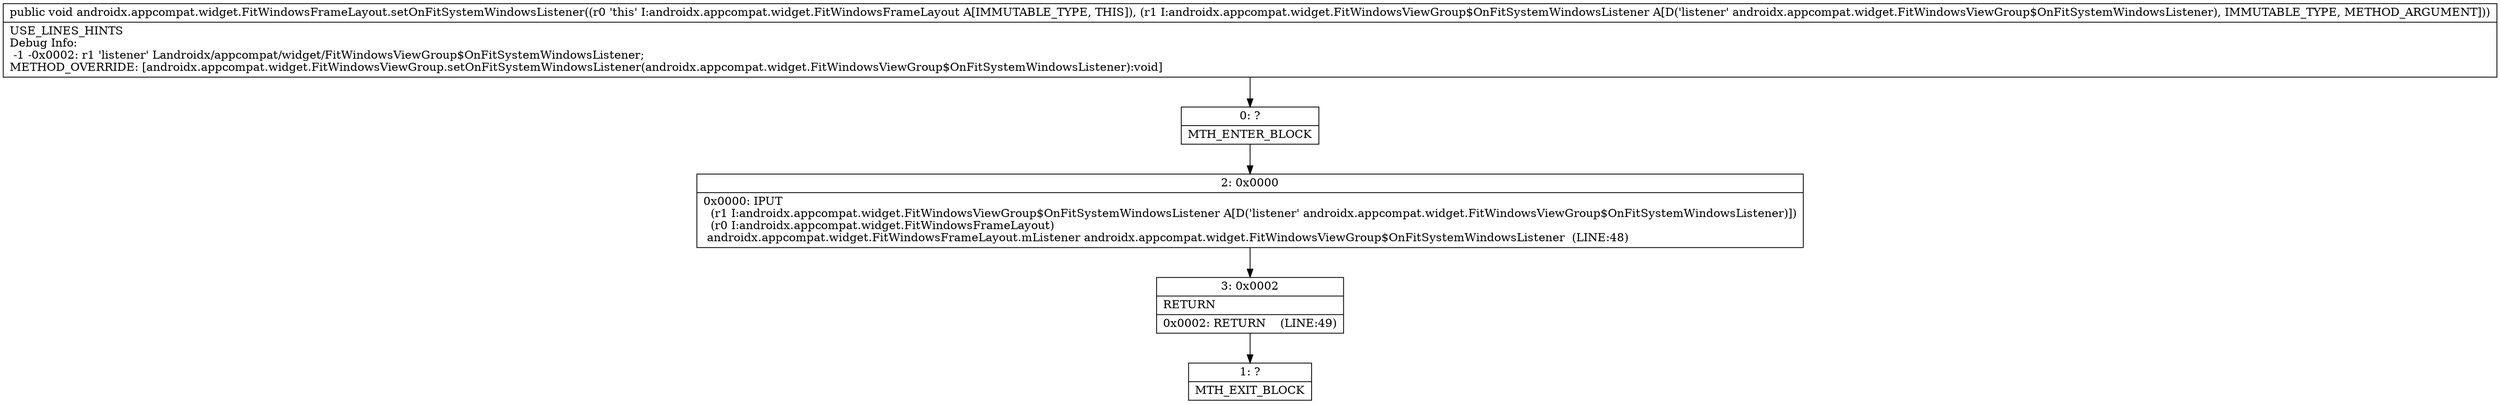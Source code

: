 digraph "CFG forandroidx.appcompat.widget.FitWindowsFrameLayout.setOnFitSystemWindowsListener(Landroidx\/appcompat\/widget\/FitWindowsViewGroup$OnFitSystemWindowsListener;)V" {
Node_0 [shape=record,label="{0\:\ ?|MTH_ENTER_BLOCK\l}"];
Node_2 [shape=record,label="{2\:\ 0x0000|0x0000: IPUT  \l  (r1 I:androidx.appcompat.widget.FitWindowsViewGroup$OnFitSystemWindowsListener A[D('listener' androidx.appcompat.widget.FitWindowsViewGroup$OnFitSystemWindowsListener)])\l  (r0 I:androidx.appcompat.widget.FitWindowsFrameLayout)\l androidx.appcompat.widget.FitWindowsFrameLayout.mListener androidx.appcompat.widget.FitWindowsViewGroup$OnFitSystemWindowsListener  (LINE:48)\l}"];
Node_3 [shape=record,label="{3\:\ 0x0002|RETURN\l|0x0002: RETURN    (LINE:49)\l}"];
Node_1 [shape=record,label="{1\:\ ?|MTH_EXIT_BLOCK\l}"];
MethodNode[shape=record,label="{public void androidx.appcompat.widget.FitWindowsFrameLayout.setOnFitSystemWindowsListener((r0 'this' I:androidx.appcompat.widget.FitWindowsFrameLayout A[IMMUTABLE_TYPE, THIS]), (r1 I:androidx.appcompat.widget.FitWindowsViewGroup$OnFitSystemWindowsListener A[D('listener' androidx.appcompat.widget.FitWindowsViewGroup$OnFitSystemWindowsListener), IMMUTABLE_TYPE, METHOD_ARGUMENT]))  | USE_LINES_HINTS\lDebug Info:\l  \-1 \-0x0002: r1 'listener' Landroidx\/appcompat\/widget\/FitWindowsViewGroup$OnFitSystemWindowsListener;\lMETHOD_OVERRIDE: [androidx.appcompat.widget.FitWindowsViewGroup.setOnFitSystemWindowsListener(androidx.appcompat.widget.FitWindowsViewGroup$OnFitSystemWindowsListener):void]\l}"];
MethodNode -> Node_0;Node_0 -> Node_2;
Node_2 -> Node_3;
Node_3 -> Node_1;
}

